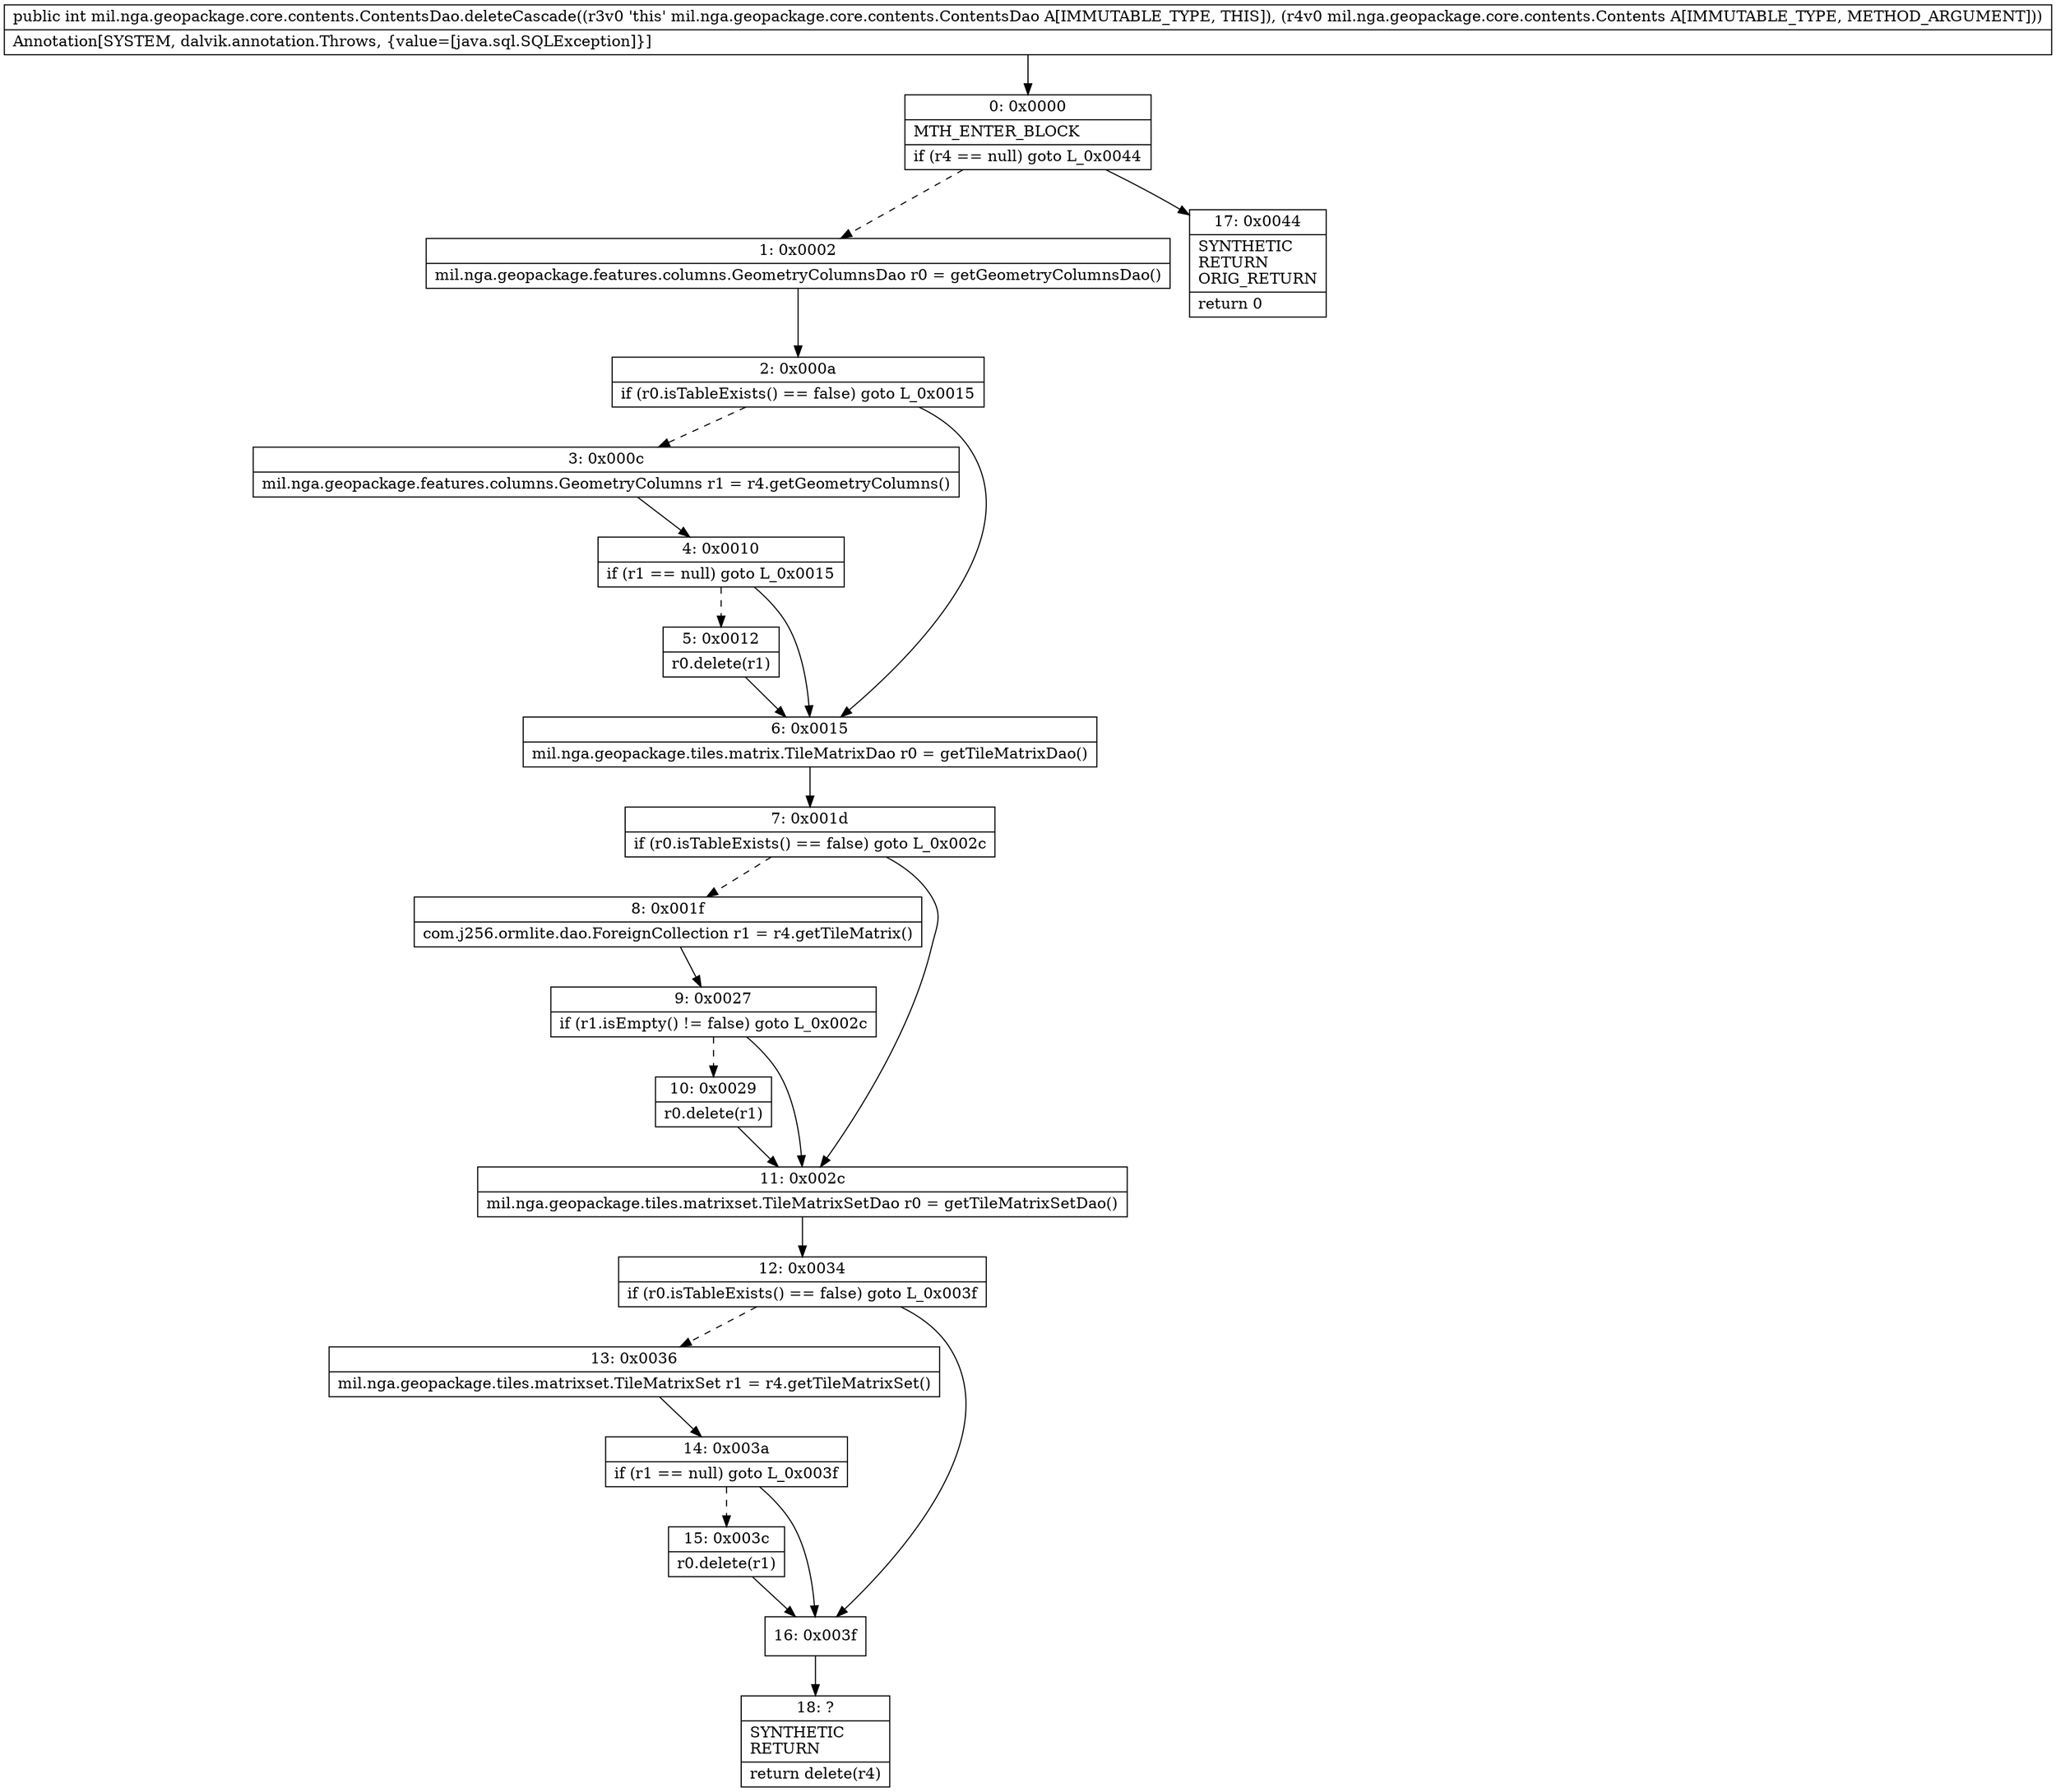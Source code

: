digraph "CFG formil.nga.geopackage.core.contents.ContentsDao.deleteCascade(Lmil\/nga\/geopackage\/core\/contents\/Contents;)I" {
Node_0 [shape=record,label="{0\:\ 0x0000|MTH_ENTER_BLOCK\l|if (r4 == null) goto L_0x0044\l}"];
Node_1 [shape=record,label="{1\:\ 0x0002|mil.nga.geopackage.features.columns.GeometryColumnsDao r0 = getGeometryColumnsDao()\l}"];
Node_2 [shape=record,label="{2\:\ 0x000a|if (r0.isTableExists() == false) goto L_0x0015\l}"];
Node_3 [shape=record,label="{3\:\ 0x000c|mil.nga.geopackage.features.columns.GeometryColumns r1 = r4.getGeometryColumns()\l}"];
Node_4 [shape=record,label="{4\:\ 0x0010|if (r1 == null) goto L_0x0015\l}"];
Node_5 [shape=record,label="{5\:\ 0x0012|r0.delete(r1)\l}"];
Node_6 [shape=record,label="{6\:\ 0x0015|mil.nga.geopackage.tiles.matrix.TileMatrixDao r0 = getTileMatrixDao()\l}"];
Node_7 [shape=record,label="{7\:\ 0x001d|if (r0.isTableExists() == false) goto L_0x002c\l}"];
Node_8 [shape=record,label="{8\:\ 0x001f|com.j256.ormlite.dao.ForeignCollection r1 = r4.getTileMatrix()\l}"];
Node_9 [shape=record,label="{9\:\ 0x0027|if (r1.isEmpty() != false) goto L_0x002c\l}"];
Node_10 [shape=record,label="{10\:\ 0x0029|r0.delete(r1)\l}"];
Node_11 [shape=record,label="{11\:\ 0x002c|mil.nga.geopackage.tiles.matrixset.TileMatrixSetDao r0 = getTileMatrixSetDao()\l}"];
Node_12 [shape=record,label="{12\:\ 0x0034|if (r0.isTableExists() == false) goto L_0x003f\l}"];
Node_13 [shape=record,label="{13\:\ 0x0036|mil.nga.geopackage.tiles.matrixset.TileMatrixSet r1 = r4.getTileMatrixSet()\l}"];
Node_14 [shape=record,label="{14\:\ 0x003a|if (r1 == null) goto L_0x003f\l}"];
Node_15 [shape=record,label="{15\:\ 0x003c|r0.delete(r1)\l}"];
Node_16 [shape=record,label="{16\:\ 0x003f}"];
Node_17 [shape=record,label="{17\:\ 0x0044|SYNTHETIC\lRETURN\lORIG_RETURN\l|return 0\l}"];
Node_18 [shape=record,label="{18\:\ ?|SYNTHETIC\lRETURN\l|return delete(r4)\l}"];
MethodNode[shape=record,label="{public int mil.nga.geopackage.core.contents.ContentsDao.deleteCascade((r3v0 'this' mil.nga.geopackage.core.contents.ContentsDao A[IMMUTABLE_TYPE, THIS]), (r4v0 mil.nga.geopackage.core.contents.Contents A[IMMUTABLE_TYPE, METHOD_ARGUMENT]))  | Annotation[SYSTEM, dalvik.annotation.Throws, \{value=[java.sql.SQLException]\}]\l}"];
MethodNode -> Node_0;
Node_0 -> Node_1[style=dashed];
Node_0 -> Node_17;
Node_1 -> Node_2;
Node_2 -> Node_3[style=dashed];
Node_2 -> Node_6;
Node_3 -> Node_4;
Node_4 -> Node_5[style=dashed];
Node_4 -> Node_6;
Node_5 -> Node_6;
Node_6 -> Node_7;
Node_7 -> Node_8[style=dashed];
Node_7 -> Node_11;
Node_8 -> Node_9;
Node_9 -> Node_10[style=dashed];
Node_9 -> Node_11;
Node_10 -> Node_11;
Node_11 -> Node_12;
Node_12 -> Node_13[style=dashed];
Node_12 -> Node_16;
Node_13 -> Node_14;
Node_14 -> Node_15[style=dashed];
Node_14 -> Node_16;
Node_15 -> Node_16;
Node_16 -> Node_18;
}

